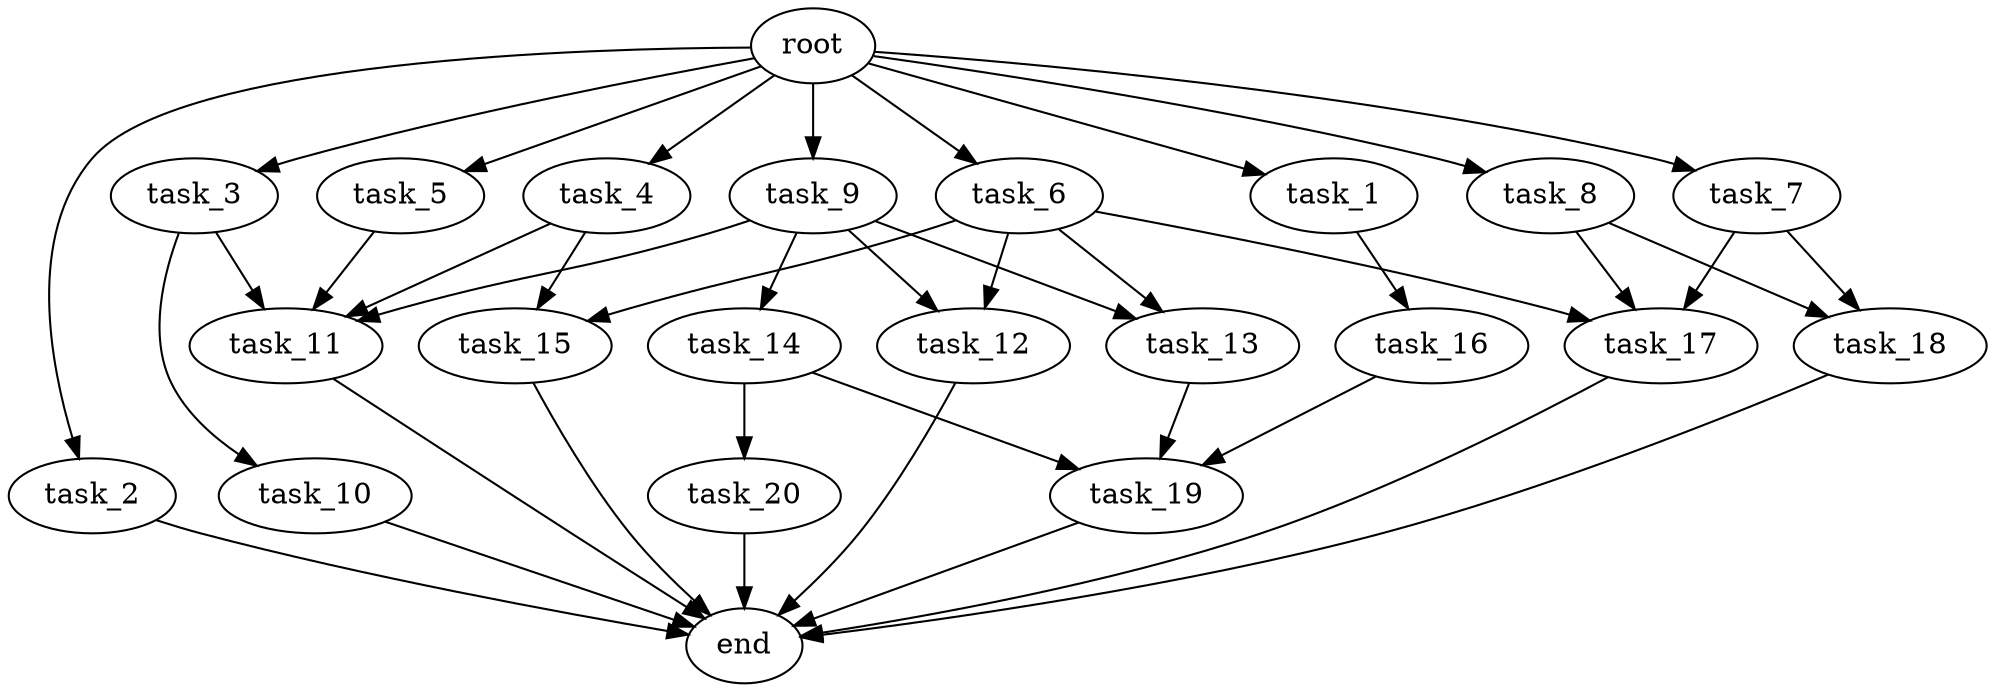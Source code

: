 digraph G {
  root [size="0.000000e+00"];
  task_1 [size="1.848633e+09"];
  task_2 [size="3.515985e+09"];
  task_3 [size="9.087024e+08"];
  task_4 [size="8.458769e+09"];
  task_5 [size="9.418508e+09"];
  task_6 [size="9.487967e+09"];
  task_7 [size="3.479018e+09"];
  task_8 [size="1.606413e+09"];
  task_9 [size="5.006844e+09"];
  task_10 [size="7.285812e+09"];
  task_11 [size="2.418983e+09"];
  task_12 [size="5.702783e+09"];
  task_13 [size="9.919577e+08"];
  task_14 [size="5.781759e+09"];
  task_15 [size="1.408291e+08"];
  task_16 [size="2.170764e+09"];
  task_17 [size="1.916284e+09"];
  task_18 [size="2.819286e+09"];
  task_19 [size="9.016701e+09"];
  task_20 [size="5.371728e+09"];
  end [size="0.000000e+00"];

  root -> task_1 [size="1.000000e-12"];
  root -> task_2 [size="1.000000e-12"];
  root -> task_3 [size="1.000000e-12"];
  root -> task_4 [size="1.000000e-12"];
  root -> task_5 [size="1.000000e-12"];
  root -> task_6 [size="1.000000e-12"];
  root -> task_7 [size="1.000000e-12"];
  root -> task_8 [size="1.000000e-12"];
  root -> task_9 [size="1.000000e-12"];
  task_1 -> task_16 [size="2.170764e+08"];
  task_2 -> end [size="1.000000e-12"];
  task_3 -> task_10 [size="7.285812e+08"];
  task_3 -> task_11 [size="6.047458e+07"];
  task_4 -> task_11 [size="6.047458e+07"];
  task_4 -> task_15 [size="7.041457e+06"];
  task_5 -> task_11 [size="6.047458e+07"];
  task_6 -> task_12 [size="2.851392e+08"];
  task_6 -> task_13 [size="4.959789e+07"];
  task_6 -> task_15 [size="7.041457e+06"];
  task_6 -> task_17 [size="6.387612e+07"];
  task_7 -> task_17 [size="6.387612e+07"];
  task_7 -> task_18 [size="1.409643e+08"];
  task_8 -> task_17 [size="6.387612e+07"];
  task_8 -> task_18 [size="1.409643e+08"];
  task_9 -> task_11 [size="6.047458e+07"];
  task_9 -> task_12 [size="2.851392e+08"];
  task_9 -> task_13 [size="4.959789e+07"];
  task_9 -> task_14 [size="5.781759e+08"];
  task_10 -> end [size="1.000000e-12"];
  task_11 -> end [size="1.000000e-12"];
  task_12 -> end [size="1.000000e-12"];
  task_13 -> task_19 [size="3.005567e+08"];
  task_14 -> task_19 [size="3.005567e+08"];
  task_14 -> task_20 [size="5.371728e+08"];
  task_15 -> end [size="1.000000e-12"];
  task_16 -> task_19 [size="3.005567e+08"];
  task_17 -> end [size="1.000000e-12"];
  task_18 -> end [size="1.000000e-12"];
  task_19 -> end [size="1.000000e-12"];
  task_20 -> end [size="1.000000e-12"];
}
